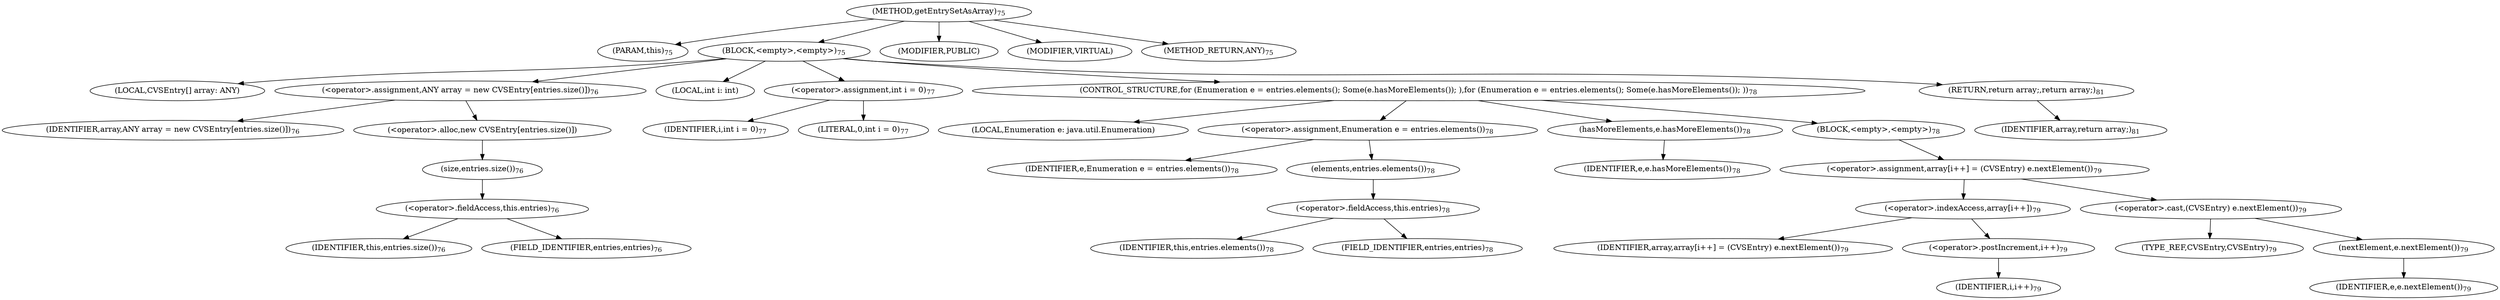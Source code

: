 digraph "getEntrySetAsArray" {  
"89" [label = <(METHOD,getEntrySetAsArray)<SUB>75</SUB>> ]
"90" [label = <(PARAM,this)<SUB>75</SUB>> ]
"91" [label = <(BLOCK,&lt;empty&gt;,&lt;empty&gt;)<SUB>75</SUB>> ]
"92" [label = <(LOCAL,CVSEntry[] array: ANY)> ]
"93" [label = <(&lt;operator&gt;.assignment,ANY array = new CVSEntry[entries.size()])<SUB>76</SUB>> ]
"94" [label = <(IDENTIFIER,array,ANY array = new CVSEntry[entries.size()])<SUB>76</SUB>> ]
"95" [label = <(&lt;operator&gt;.alloc,new CVSEntry[entries.size()])> ]
"96" [label = <(size,entries.size())<SUB>76</SUB>> ]
"97" [label = <(&lt;operator&gt;.fieldAccess,this.entries)<SUB>76</SUB>> ]
"98" [label = <(IDENTIFIER,this,entries.size())<SUB>76</SUB>> ]
"99" [label = <(FIELD_IDENTIFIER,entries,entries)<SUB>76</SUB>> ]
"100" [label = <(LOCAL,int i: int)> ]
"101" [label = <(&lt;operator&gt;.assignment,int i = 0)<SUB>77</SUB>> ]
"102" [label = <(IDENTIFIER,i,int i = 0)<SUB>77</SUB>> ]
"103" [label = <(LITERAL,0,int i = 0)<SUB>77</SUB>> ]
"104" [label = <(CONTROL_STRUCTURE,for (Enumeration e = entries.elements(); Some(e.hasMoreElements()); ),for (Enumeration e = entries.elements(); Some(e.hasMoreElements()); ))<SUB>78</SUB>> ]
"105" [label = <(LOCAL,Enumeration e: java.util.Enumeration)> ]
"106" [label = <(&lt;operator&gt;.assignment,Enumeration e = entries.elements())<SUB>78</SUB>> ]
"107" [label = <(IDENTIFIER,e,Enumeration e = entries.elements())<SUB>78</SUB>> ]
"108" [label = <(elements,entries.elements())<SUB>78</SUB>> ]
"109" [label = <(&lt;operator&gt;.fieldAccess,this.entries)<SUB>78</SUB>> ]
"110" [label = <(IDENTIFIER,this,entries.elements())<SUB>78</SUB>> ]
"111" [label = <(FIELD_IDENTIFIER,entries,entries)<SUB>78</SUB>> ]
"112" [label = <(hasMoreElements,e.hasMoreElements())<SUB>78</SUB>> ]
"113" [label = <(IDENTIFIER,e,e.hasMoreElements())<SUB>78</SUB>> ]
"114" [label = <(BLOCK,&lt;empty&gt;,&lt;empty&gt;)<SUB>78</SUB>> ]
"115" [label = <(&lt;operator&gt;.assignment,array[i++] = (CVSEntry) e.nextElement())<SUB>79</SUB>> ]
"116" [label = <(&lt;operator&gt;.indexAccess,array[i++])<SUB>79</SUB>> ]
"117" [label = <(IDENTIFIER,array,array[i++] = (CVSEntry) e.nextElement())<SUB>79</SUB>> ]
"118" [label = <(&lt;operator&gt;.postIncrement,i++)<SUB>79</SUB>> ]
"119" [label = <(IDENTIFIER,i,i++)<SUB>79</SUB>> ]
"120" [label = <(&lt;operator&gt;.cast,(CVSEntry) e.nextElement())<SUB>79</SUB>> ]
"121" [label = <(TYPE_REF,CVSEntry,CVSEntry)<SUB>79</SUB>> ]
"122" [label = <(nextElement,e.nextElement())<SUB>79</SUB>> ]
"123" [label = <(IDENTIFIER,e,e.nextElement())<SUB>79</SUB>> ]
"124" [label = <(RETURN,return array;,return array;)<SUB>81</SUB>> ]
"125" [label = <(IDENTIFIER,array,return array;)<SUB>81</SUB>> ]
"126" [label = <(MODIFIER,PUBLIC)> ]
"127" [label = <(MODIFIER,VIRTUAL)> ]
"128" [label = <(METHOD_RETURN,ANY)<SUB>75</SUB>> ]
  "89" -> "90" 
  "89" -> "91" 
  "89" -> "126" 
  "89" -> "127" 
  "89" -> "128" 
  "91" -> "92" 
  "91" -> "93" 
  "91" -> "100" 
  "91" -> "101" 
  "91" -> "104" 
  "91" -> "124" 
  "93" -> "94" 
  "93" -> "95" 
  "95" -> "96" 
  "96" -> "97" 
  "97" -> "98" 
  "97" -> "99" 
  "101" -> "102" 
  "101" -> "103" 
  "104" -> "105" 
  "104" -> "106" 
  "104" -> "112" 
  "104" -> "114" 
  "106" -> "107" 
  "106" -> "108" 
  "108" -> "109" 
  "109" -> "110" 
  "109" -> "111" 
  "112" -> "113" 
  "114" -> "115" 
  "115" -> "116" 
  "115" -> "120" 
  "116" -> "117" 
  "116" -> "118" 
  "118" -> "119" 
  "120" -> "121" 
  "120" -> "122" 
  "122" -> "123" 
  "124" -> "125" 
}
